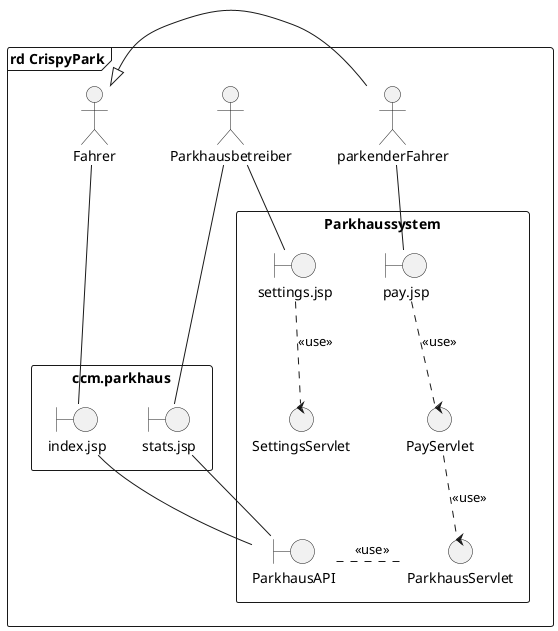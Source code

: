 @startuml

frame "rd CrispyPark"{

    actor Fahrer
    actor parkenderFahrer
    actor Parkhausbetreiber

    rectangle ccm.parkhaus {
        boundary index.jsp
        boundary stats.jsp
    }

    rectangle Parkhaussystem {

        Fahrer <|- parkenderFahrer

        boundary ParkhausAPI
        boundary pay.jsp
        boundary settings.jsp

        ' Views
        Fahrer -down- index.jsp
        parkenderFahrer -down- pay.jsp
        Parkhausbetreiber -down- stats.jsp
        Parkhausbetreiber -down- settings.jsp

        control ParkhausServlet
        control PayServlet
        control SettingsServlet

        ' Pay
        ParkhausServlet .up. PayServlet : <<use>>
        PayServlet .up. pay.jsp : <<use>>

        ' Parkhaus
        ParkhausServlet .left. ParkhausAPI : <<use>>
        ParkhausAPI -up- index.jsp
        ParkhausAPI -left- stats.jsp

        ' Settings
        SettingsServlet .up. settings.jsp : <<use>>
        ' ParkhausServlet <.up.> SettingsServlet : <<use>>
    }

}
@enduml